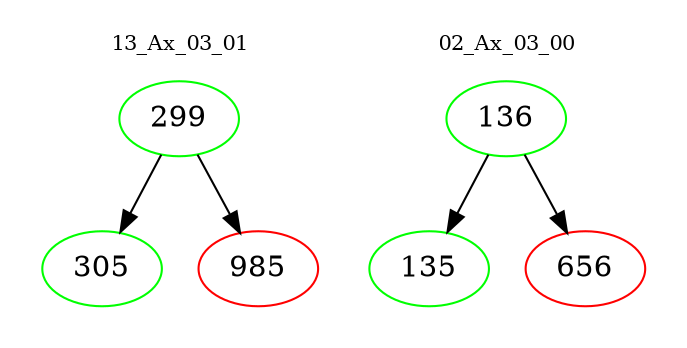 digraph{
subgraph cluster_0 {
color = white
label = "13_Ax_03_01";
fontsize=10;
T0_299 [label="299", color="green"]
T0_299 -> T0_305 [color="black"]
T0_305 [label="305", color="green"]
T0_299 -> T0_985 [color="black"]
T0_985 [label="985", color="red"]
}
subgraph cluster_1 {
color = white
label = "02_Ax_03_00";
fontsize=10;
T1_136 [label="136", color="green"]
T1_136 -> T1_135 [color="black"]
T1_135 [label="135", color="green"]
T1_136 -> T1_656 [color="black"]
T1_656 [label="656", color="red"]
}
}
